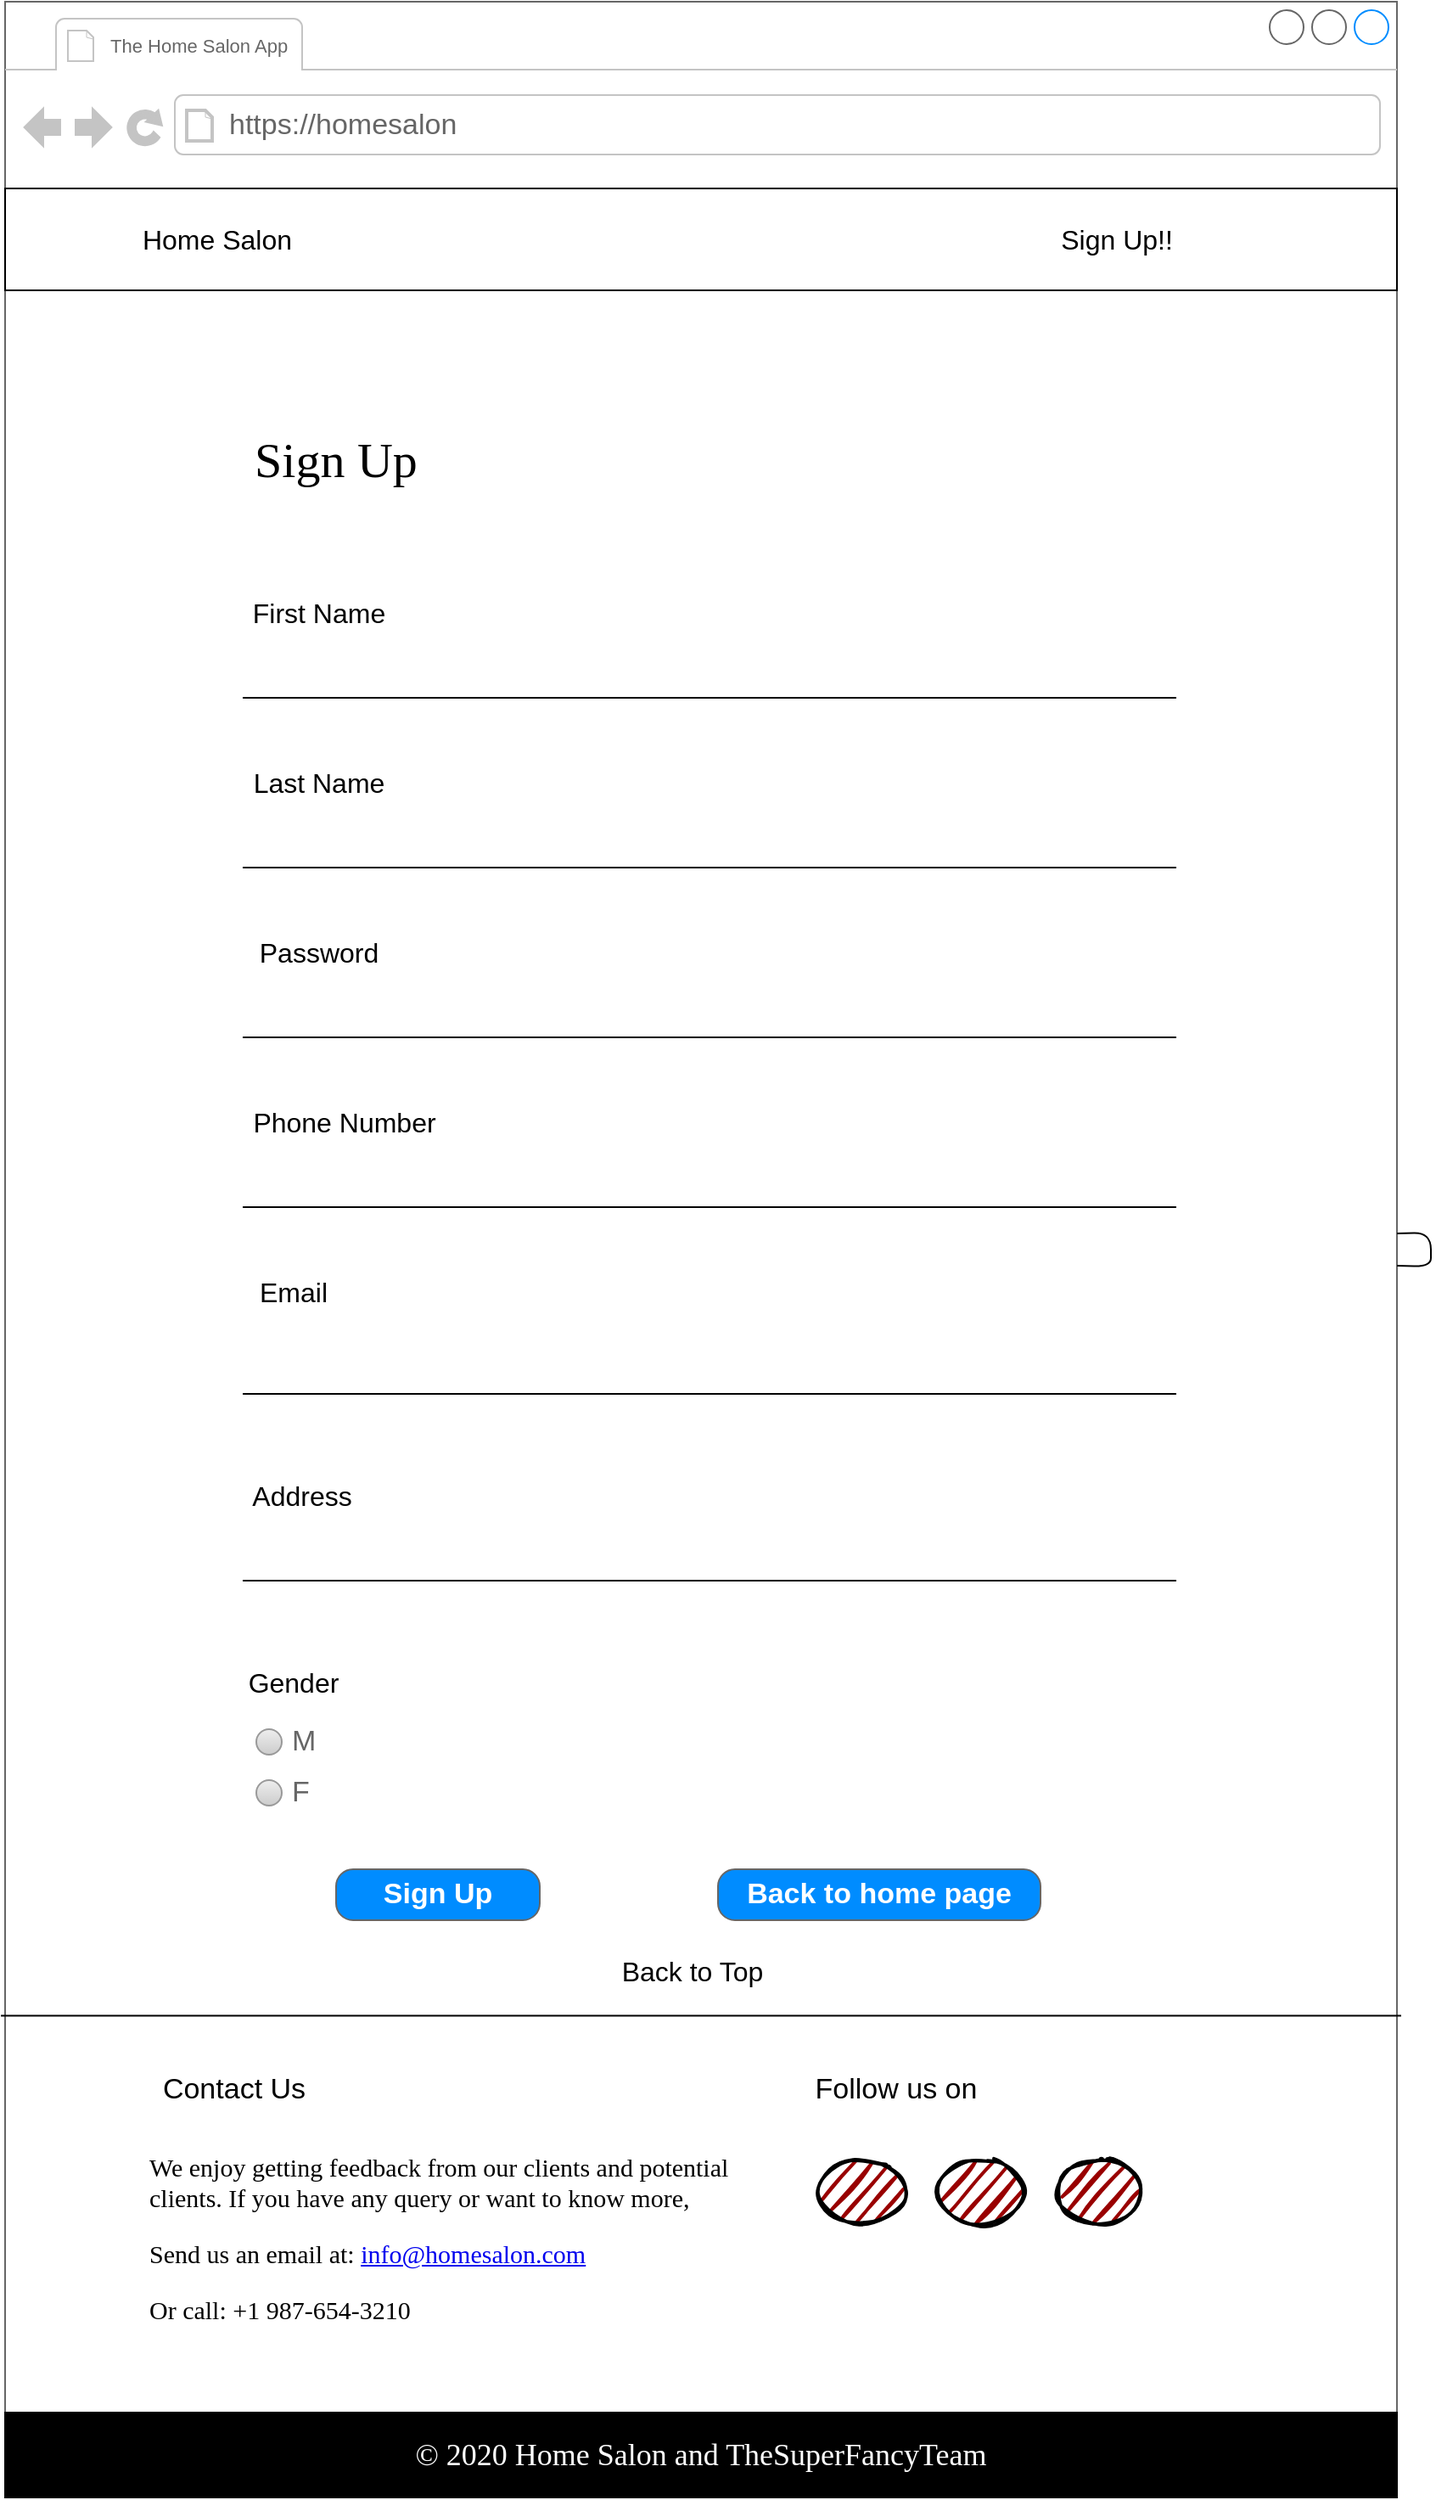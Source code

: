 <mxfile version="13.9.9" type="device"><diagram id="guD4wW2esz789PvoNQ-7" name="Page-1"><mxGraphModel dx="1024" dy="601" grid="1" gridSize="10" guides="1" tooltips="1" connect="1" arrows="1" fold="1" page="1" pageScale="1" pageWidth="850" pageHeight="1100" math="0" shadow="0"><root><mxCell id="0"/><mxCell id="1" parent="0"/><mxCell id="kfjOae7R7NqT-tWNXsPE-31" value="" style="strokeWidth=1;shadow=0;dashed=0;align=center;html=1;shape=mxgraph.mockup.containers.browserWindow;rSize=0;strokeColor=#666666;strokeColor2=#008cff;strokeColor3=#c4c4c4;mainText=,;recursiveResize=0;" parent="1" vertex="1"><mxGeometry x="40" y="430" width="820" height="1470" as="geometry"/></mxCell><mxCell id="kfjOae7R7NqT-tWNXsPE-32" value="&lt;font style=&quot;font-size: 11px&quot;&gt;The Home Salon App&lt;/font&gt;" style="strokeWidth=1;shadow=0;dashed=0;align=center;html=1;shape=mxgraph.mockup.containers.anchor;fontSize=17;fontColor=#666666;align=left;" parent="kfjOae7R7NqT-tWNXsPE-31" vertex="1"><mxGeometry x="60" y="12" width="110" height="26" as="geometry"/></mxCell><mxCell id="kfjOae7R7NqT-tWNXsPE-33" value="https://homesalon" style="strokeWidth=1;shadow=0;dashed=0;align=center;html=1;shape=mxgraph.mockup.containers.anchor;rSize=0;fontSize=17;fontColor=#666666;align=left;" parent="kfjOae7R7NqT-tWNXsPE-31" vertex="1"><mxGeometry x="130" y="60" width="250" height="26" as="geometry"/></mxCell><mxCell id="kfjOae7R7NqT-tWNXsPE-34" value="" style="rounded=0;whiteSpace=wrap;html=1;" parent="kfjOae7R7NqT-tWNXsPE-31" vertex="1"><mxGeometry y="110" width="820" height="60" as="geometry"/></mxCell><mxCell id="kfjOae7R7NqT-tWNXsPE-35" value="&lt;font style=&quot;font-size: 16px&quot;&gt;Home Salon&lt;/font&gt;" style="text;html=1;strokeColor=none;fillColor=none;align=center;verticalAlign=middle;whiteSpace=wrap;rounded=0;" parent="kfjOae7R7NqT-tWNXsPE-31" vertex="1"><mxGeometry x="70" y="130" width="110" height="20" as="geometry"/></mxCell><mxCell id="kfjOae7R7NqT-tWNXsPE-36" value="&lt;font style=&quot;font-size: 16px&quot;&gt;Sign Up!!&lt;/font&gt;" style="text;html=1;strokeColor=none;fillColor=none;align=center;verticalAlign=middle;whiteSpace=wrap;rounded=0;" parent="kfjOae7R7NqT-tWNXsPE-31" vertex="1"><mxGeometry x="600" y="130" width="110" height="20" as="geometry"/></mxCell><mxCell id="kfjOae7R7NqT-tWNXsPE-38" value="&lt;font style=&quot;font-size: 29px&quot; face=&quot;Comic Sans MS&quot;&gt;Sign Up&lt;/font&gt;" style="text;html=1;strokeColor=none;fillColor=none;align=center;verticalAlign=middle;whiteSpace=wrap;rounded=0;" parent="kfjOae7R7NqT-tWNXsPE-31" vertex="1"><mxGeometry x="140" y="260" width="110" height="20" as="geometry"/></mxCell><mxCell id="kfjOae7R7NqT-tWNXsPE-39" value="&lt;font style=&quot;font-size: 16px&quot;&gt;First Name&lt;/font&gt;" style="text;html=1;strokeColor=none;fillColor=none;align=center;verticalAlign=middle;whiteSpace=wrap;rounded=0;" parent="kfjOae7R7NqT-tWNXsPE-31" vertex="1"><mxGeometry x="130" y="350" width="110" height="20" as="geometry"/></mxCell><mxCell id="kfjOae7R7NqT-tWNXsPE-40" value="&lt;font style=&quot;font-size: 16px&quot;&gt;Last Name&lt;/font&gt;" style="text;html=1;strokeColor=none;fillColor=none;align=center;verticalAlign=middle;whiteSpace=wrap;rounded=0;" parent="kfjOae7R7NqT-tWNXsPE-31" vertex="1"><mxGeometry x="130" y="450" width="110" height="20" as="geometry"/></mxCell><mxCell id="kfjOae7R7NqT-tWNXsPE-41" value="" style="endArrow=none;html=1;exitX=0.079;exitY=0.303;exitDx=0;exitDy=0;exitPerimeter=0;entryX=0.952;entryY=0.303;entryDx=0;entryDy=0;entryPerimeter=0;" parent="kfjOae7R7NqT-tWNXsPE-31" edge="1"><mxGeometry width="50" height="50" relative="1" as="geometry"><mxPoint x="140" y="510" as="sourcePoint"/><mxPoint x="689.99" y="510" as="targetPoint"/></mxGeometry></mxCell><mxCell id="kfjOae7R7NqT-tWNXsPE-42" value="&lt;font style=&quot;font-size: 16px&quot;&gt;Password&lt;/font&gt;" style="text;html=1;strokeColor=none;fillColor=none;align=center;verticalAlign=middle;whiteSpace=wrap;rounded=0;" parent="kfjOae7R7NqT-tWNXsPE-31" vertex="1"><mxGeometry x="130" y="550" width="110" height="20" as="geometry"/></mxCell><mxCell id="kfjOae7R7NqT-tWNXsPE-43" value="" style="endArrow=none;html=1;exitX=0.079;exitY=0.303;exitDx=0;exitDy=0;exitPerimeter=0;entryX=0.952;entryY=0.303;entryDx=0;entryDy=0;entryPerimeter=0;" parent="kfjOae7R7NqT-tWNXsPE-31" edge="1"><mxGeometry width="50" height="50" relative="1" as="geometry"><mxPoint x="140" y="610" as="sourcePoint"/><mxPoint x="689.99" y="610" as="targetPoint"/></mxGeometry></mxCell><mxCell id="kfjOae7R7NqT-tWNXsPE-44" value="&lt;font style=&quot;font-size: 16px&quot;&gt;Phone Number&lt;/font&gt;" style="text;html=1;strokeColor=none;fillColor=none;align=center;verticalAlign=middle;whiteSpace=wrap;rounded=0;" parent="kfjOae7R7NqT-tWNXsPE-31" vertex="1"><mxGeometry x="140" y="650" width="120" height="20" as="geometry"/></mxCell><mxCell id="kfjOae7R7NqT-tWNXsPE-45" value="" style="endArrow=none;html=1;exitX=0.079;exitY=0.303;exitDx=0;exitDy=0;exitPerimeter=0;entryX=0.952;entryY=0.303;entryDx=0;entryDy=0;entryPerimeter=0;" parent="kfjOae7R7NqT-tWNXsPE-31" edge="1"><mxGeometry width="50" height="50" relative="1" as="geometry"><mxPoint x="140" y="710" as="sourcePoint"/><mxPoint x="689.99" y="710" as="targetPoint"/></mxGeometry></mxCell><mxCell id="kfjOae7R7NqT-tWNXsPE-46" value="&lt;font style=&quot;font-size: 16px&quot;&gt;Email&lt;/font&gt;" style="text;html=1;strokeColor=none;fillColor=none;align=center;verticalAlign=middle;whiteSpace=wrap;rounded=0;" parent="kfjOae7R7NqT-tWNXsPE-31" vertex="1"><mxGeometry x="145" y="750" width="50" height="20" as="geometry"/></mxCell><mxCell id="kfjOae7R7NqT-tWNXsPE-47" value="" style="endArrow=none;html=1;exitX=0.079;exitY=0.303;exitDx=0;exitDy=0;exitPerimeter=0;entryX=0.952;entryY=0.303;entryDx=0;entryDy=0;entryPerimeter=0;" parent="kfjOae7R7NqT-tWNXsPE-31" edge="1"><mxGeometry width="50" height="50" relative="1" as="geometry"><mxPoint x="140" y="820" as="sourcePoint"/><mxPoint x="689.99" y="820" as="targetPoint"/></mxGeometry></mxCell><mxCell id="kfjOae7R7NqT-tWNXsPE-48" value="" style="strokeWidth=1;shadow=0;dashed=0;align=center;html=1;shape=mxgraph.mockup.forms.rrect;rSize=0;recursiveResize=0;fillColor=none;strokeColor=none;" parent="kfjOae7R7NqT-tWNXsPE-31" vertex="1"><mxGeometry x="140" y="1010" width="150" height="100" as="geometry"/></mxCell><mxCell id="kfjOae7R7NqT-tWNXsPE-49" value="M" style="shape=ellipse;rSize=0;fillColor=#eeeeee;strokeColor=#999999;gradientColor=#cccccc;html=1;align=left;spacingLeft=4;fontSize=17;fontColor=#666666;labelPosition=right;" parent="kfjOae7R7NqT-tWNXsPE-48" vertex="1"><mxGeometry x="8" y="7.5" width="15" height="15" as="geometry"/></mxCell><mxCell id="kfjOae7R7NqT-tWNXsPE-50" value="F" style="shape=ellipse;rSize=0;fillColor=#eeeeee;strokeColor=#999999;gradientColor=#cccccc;html=1;align=left;spacingLeft=4;fontSize=17;fontColor=#666666;labelPosition=right;" parent="kfjOae7R7NqT-tWNXsPE-48" vertex="1"><mxGeometry x="8" y="37.5" width="15" height="15" as="geometry"/></mxCell><mxCell id="kfjOae7R7NqT-tWNXsPE-53" value="&lt;font style=&quot;font-size: 16px&quot;&gt;Gender&lt;/font&gt;" style="text;html=1;strokeColor=none;fillColor=none;align=center;verticalAlign=middle;whiteSpace=wrap;rounded=0;" parent="kfjOae7R7NqT-tWNXsPE-31" vertex="1"><mxGeometry x="145" y="950" width="50" height="80" as="geometry"/></mxCell><mxCell id="kfjOae7R7NqT-tWNXsPE-54" value="Sign Up" style="strokeWidth=1;shadow=0;dashed=0;align=center;html=1;shape=mxgraph.mockup.buttons.button;strokeColor=#666666;fontColor=#ffffff;mainText=;buttonStyle=round;fontSize=17;fontStyle=1;fillColor=#008cff;whiteSpace=wrap;" parent="kfjOae7R7NqT-tWNXsPE-31" vertex="1"><mxGeometry x="195" y="1100" width="120" height="30" as="geometry"/></mxCell><mxCell id="kfjOae7R7NqT-tWNXsPE-55" value="Back to home page" style="strokeWidth=1;shadow=0;dashed=0;align=center;html=1;shape=mxgraph.mockup.buttons.button;strokeColor=#666666;fontColor=#ffffff;mainText=;buttonStyle=round;fontSize=17;fontStyle=1;fillColor=#008cff;whiteSpace=wrap;" parent="kfjOae7R7NqT-tWNXsPE-31" vertex="1"><mxGeometry x="420" y="1100" width="190" height="30" as="geometry"/></mxCell><mxCell id="kfjOae7R7NqT-tWNXsPE-56" value="&lt;font style=&quot;font-size: 16px&quot;&gt;Back to Top&lt;/font&gt;" style="text;html=1;strokeColor=none;fillColor=none;align=center;verticalAlign=middle;whiteSpace=wrap;rounded=0;" parent="kfjOae7R7NqT-tWNXsPE-31" vertex="1"><mxGeometry x="360" y="1150" width="90" height="20" as="geometry"/></mxCell><mxCell id="kfjOae7R7NqT-tWNXsPE-57" value="" style="endArrow=none;html=1;exitX=0.079;exitY=0.303;exitDx=0;exitDy=0;exitPerimeter=0;entryX=0.952;entryY=0.303;entryDx=0;entryDy=0;entryPerimeter=0;" parent="kfjOae7R7NqT-tWNXsPE-31" edge="1"><mxGeometry width="50" height="50" relative="1" as="geometry"><mxPoint x="140" y="410" as="sourcePoint"/><mxPoint x="689.99" y="410" as="targetPoint"/></mxGeometry></mxCell><mxCell id="kfjOae7R7NqT-tWNXsPE-59" value="&lt;font style=&quot;font-size: 17px&quot;&gt;Contact Us&lt;/font&gt;" style="text;html=1;strokeColor=none;fillColor=none;align=center;verticalAlign=middle;whiteSpace=wrap;rounded=0;" parent="kfjOae7R7NqT-tWNXsPE-31" vertex="1"><mxGeometry x="90" y="1220" width="90" height="20" as="geometry"/></mxCell><mxCell id="kfjOae7R7NqT-tWNXsPE-60" value="&lt;font style=&quot;font-size: 17px&quot;&gt;Follow us on&lt;/font&gt;" style="text;html=1;strokeColor=none;fillColor=none;align=center;verticalAlign=middle;whiteSpace=wrap;rounded=0;" parent="kfjOae7R7NqT-tWNXsPE-31" vertex="1"><mxGeometry x="470" y="1220" width="110" height="20" as="geometry"/></mxCell><mxCell id="kfjOae7R7NqT-tWNXsPE-61" value="" style="ellipse;whiteSpace=wrap;html=1;strokeWidth=2;fillWeight=2;hachureGap=8;fillColor=#990000;fillStyle=dots;sketch=1;" parent="kfjOae7R7NqT-tWNXsPE-31" vertex="1"><mxGeometry x="480" y="1270" width="50" height="40" as="geometry"/></mxCell><mxCell id="kfjOae7R7NqT-tWNXsPE-62" value="" style="ellipse;whiteSpace=wrap;html=1;strokeWidth=2;fillWeight=2;hachureGap=8;fillColor=#990000;fillStyle=dots;sketch=1;" parent="kfjOae7R7NqT-tWNXsPE-31" vertex="1"><mxGeometry x="550" y="1270" width="50" height="40" as="geometry"/></mxCell><mxCell id="kfjOae7R7NqT-tWNXsPE-63" value="" style="ellipse;whiteSpace=wrap;html=1;strokeWidth=2;fillWeight=2;hachureGap=8;fillColor=#990000;fillStyle=dots;sketch=1;" parent="kfjOae7R7NqT-tWNXsPE-31" vertex="1"><mxGeometry x="620" y="1270" width="50" height="40" as="geometry"/></mxCell><mxCell id="kfjOae7R7NqT-tWNXsPE-73" value="&lt;span style=&quot;font-family: &amp;#34;playfair display&amp;#34; , serif ; background-color: rgb(255 , 255 , 255)&quot;&gt;&lt;font style=&quot;font-size: 15px&quot;&gt;We enjoy getting feedback from our clients and potential clients. If you have any query or want to know more,&lt;/font&gt;&lt;/span&gt;&lt;p class=&quot;white-text text-lighten-4&quot; style=&quot;box-sizing: inherit ; font-family: &amp;#34;playfair display&amp;#34; , serif ; font-size: 15px&quot;&gt;&lt;span style=&quot;background-color: rgb(255 , 255 , 255)&quot;&gt;&lt;font style=&quot;font-size: 15px&quot;&gt;Send us an email at:&amp;nbsp;&lt;a href=&quot;mailto:info@homesalon.com&quot; style=&quot;box-sizing: inherit&quot;&gt;info@homesalon.com&lt;/a&gt;&lt;/font&gt;&lt;/span&gt;&lt;/p&gt;&lt;p class=&quot;white-text text-lighten-4&quot; style=&quot;box-sizing: inherit ; font-family: &amp;#34;playfair display&amp;#34; , serif ; font-size: 15px&quot;&gt;&lt;span style=&quot;background-color: rgb(255 , 255 , 255)&quot;&gt;&lt;font style=&quot;font-size: 15px&quot;&gt;Or call: +1 987-654-3210&lt;/font&gt;&lt;/span&gt;&lt;/p&gt;" style="text;html=1;strokeColor=none;fillColor=none;align=left;verticalAlign=middle;whiteSpace=wrap;rounded=0;labelBackgroundColor=none;fontColor=#000000;" parent="kfjOae7R7NqT-tWNXsPE-31" vertex="1"><mxGeometry x="82.5" y="1240" width="345" height="170" as="geometry"/></mxCell><mxCell id="kfjOae7R7NqT-tWNXsPE-74" value="" style="rounded=0;whiteSpace=wrap;html=1;labelBackgroundColor=none;fontColor=#000000;fillColor=#000000;" parent="kfjOae7R7NqT-tWNXsPE-31" vertex="1"><mxGeometry y="1420" width="820" height="50" as="geometry"/></mxCell><mxCell id="kfjOae7R7NqT-tWNXsPE-75" value="&lt;span style=&quot;color: rgb(255 , 255 , 255) ; font-family: &amp;#34;playfair display&amp;#34; , serif ; background-color: rgb(0 , 0 , 0)&quot;&gt;&lt;font style=&quot;font-size: 18px&quot;&gt;© 2020 Home Salon and TheSuperFancyTeam&lt;/font&gt;&lt;/span&gt;" style="text;html=1;strokeColor=none;fillColor=none;align=center;verticalAlign=middle;whiteSpace=wrap;rounded=0;labelBackgroundColor=none;fontColor=#000000;" parent="kfjOae7R7NqT-tWNXsPE-31" vertex="1"><mxGeometry x="80" y="1435" width="660" height="20" as="geometry"/></mxCell><mxCell id="jBc2KHsUckseySOfsGW7-1" value="&lt;font style=&quot;font-size: 16px&quot;&gt;Address&lt;/font&gt;" style="text;html=1;strokeColor=none;fillColor=none;align=center;verticalAlign=middle;whiteSpace=wrap;rounded=0;" parent="kfjOae7R7NqT-tWNXsPE-31" vertex="1"><mxGeometry x="155" y="870" width="40" height="20" as="geometry"/></mxCell><mxCell id="jBc2KHsUckseySOfsGW7-4" value="" style="endArrow=none;html=1;exitX=0.079;exitY=0.303;exitDx=0;exitDy=0;exitPerimeter=0;entryX=0.952;entryY=0.303;entryDx=0;entryDy=0;entryPerimeter=0;" parent="kfjOae7R7NqT-tWNXsPE-31" edge="1"><mxGeometry width="50" height="50" relative="1" as="geometry"><mxPoint x="140.0" y="930" as="sourcePoint"/><mxPoint x="689.99" y="930" as="targetPoint"/></mxGeometry></mxCell><mxCell id="kfjOae7R7NqT-tWNXsPE-65" value="" style="endArrow=none;html=1;" parent="1" source="kfjOae7R7NqT-tWNXsPE-31" target="kfjOae7R7NqT-tWNXsPE-31" edge="1"><mxGeometry width="50" height="50" relative="1" as="geometry"><mxPoint x="205" y="1700" as="sourcePoint"/><mxPoint x="836.26" y="1701.85" as="targetPoint"/></mxGeometry></mxCell><mxCell id="kfjOae7R7NqT-tWNXsPE-79" value="" style="endArrow=none;html=1;fontColor=#000000;exitX=-0.003;exitY=0.807;exitDx=0;exitDy=0;exitPerimeter=0;entryX=1.003;entryY=0.807;entryDx=0;entryDy=0;entryPerimeter=0;" parent="1" source="kfjOae7R7NqT-tWNXsPE-31" target="kfjOae7R7NqT-tWNXsPE-31" edge="1"><mxGeometry width="50" height="50" relative="1" as="geometry"><mxPoint x="510" y="1490" as="sourcePoint"/><mxPoint x="560" y="1440" as="targetPoint"/><Array as="points"/></mxGeometry></mxCell></root></mxGraphModel></diagram></mxfile>
